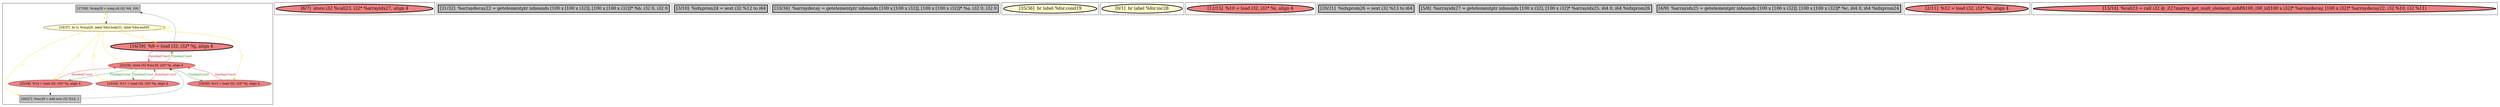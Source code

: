 
digraph G {





subgraph cluster11 {


node1827 [fillcolor=grey,label="[17/38]  %cmp20 = icmp slt i32 %9, 100",shape=rectangle,style=filled ]
node1822 [fillcolor=lightcoral,label="[23/24]  %11 = load i32, i32* %j, align 4",shape=ellipse,style=filled ]
node1826 [fillcolor=grey,label="[26/27]  %inc29 = add nsw i32 %14, 1",shape=rectangle,style=filled ]
node1823 [fillcolor=lightcoral,label="[22/29]  store i32 %inc29, i32* %j, align 4",shape=ellipse,style=filled ]
node1828 [fillcolor=lightcoral,label="[25/28]  %14 = load i32, i32* %j, align 4",shape=ellipse,style=filled ]
node1821 [fillcolor=lightcoral,label="[19/30]  %13 = load i32, i32* %j, align 4",shape=ellipse,style=filled ]
node1824 [penwidth=3.0,fontsize=20,fillcolor=lightcoral,label="[16/39]  %9 = load i32, i32* %j, align 4",shape=ellipse,style=filled ]
node1825 [fillcolor=lemonchiffon,label="[18/37]  br i1 %cmp20, label %for.body21, label %for.end30",shape=ellipse,style=filled ]

node1825->node1826 [style=solid,color=gold,label="C",penwidth=1.0,fontcolor=gold ]
node1825->node1825 [style=solid,color=gold,label="C",penwidth=1.0,fontcolor=gold ]
node1823->node1828 [style=solid,color=forestgreen,label="T|indep|Const",penwidth=1.0,fontcolor=forestgreen ]
node1828->node1823 [style=solid,color=firebrick3,label="A|indep|Const",penwidth=1.0,fontcolor=firebrick3 ]
node1826->node1823 [style=solid,color=black,label="",penwidth=0.5,fontcolor=black ]
node1822->node1823 [style=solid,color=firebrick3,label="A|indep|Const",penwidth=1.0,fontcolor=firebrick3 ]
node1824->node1823 [style=solid,color=firebrick3,label="A|indep|Const",penwidth=1.0,fontcolor=firebrick3 ]
node1828->node1826 [style=solid,color=black,label="",penwidth=0.5,fontcolor=black ]
node1821->node1823 [style=solid,color=firebrick3,label="A|indep|Const",penwidth=1.0,fontcolor=firebrick3 ]
node1825->node1824 [style=solid,color=gold,label="C",penwidth=1.0,fontcolor=gold ]
node1823->node1824 [style=solid,color=forestgreen,label="T|indep|Const",penwidth=1.0,fontcolor=forestgreen ]
node1823->node1822 [style=solid,color=forestgreen,label="T|indep|Const",penwidth=1.0,fontcolor=forestgreen ]
node1824->node1827 [style=solid,color=black,label="",penwidth=0.5,fontcolor=black ]
node1825->node1827 [style=solid,color=gold,label="C",penwidth=1.0,fontcolor=gold ]
node1825->node1821 [style=solid,color=gold,label="C",penwidth=1.0,fontcolor=gold ]
node1825->node1822 [style=solid,color=gold,label="C",penwidth=1.0,fontcolor=gold ]
node1823->node1821 [style=solid,color=forestgreen,label="T|indep|Const",penwidth=1.0,fontcolor=forestgreen ]
node1825->node1823 [style=solid,color=gold,label="C",penwidth=1.0,fontcolor=gold ]
node1827->node1825 [style=solid,color=black,label="",penwidth=0.5,fontcolor=black ]
node1825->node1828 [style=solid,color=gold,label="C",penwidth=1.0,fontcolor=gold ]


}

subgraph cluster10 {


node1820 [penwidth=3.0,fontsize=20,fillcolor=lightcoral,label="[6/7]  store i32 %call23, i32* %arrayidx27, align 4",shape=ellipse,style=filled ]



}

subgraph cluster9 {


node1819 [penwidth=3.0,fontsize=20,fillcolor=grey,label="[31/32]  %arraydecay22 = getelementptr inbounds [100 x [100 x i32]], [100 x [100 x i32]]* %b, i32 0, i32 0",shape=rectangle,style=filled ]



}

subgraph cluster8 {


node1818 [penwidth=3.0,fontsize=20,fillcolor=grey,label="[3/10]  %idxprom24 = sext i32 %12 to i64",shape=rectangle,style=filled ]



}

subgraph cluster7 {


node1817 [penwidth=3.0,fontsize=20,fillcolor=grey,label="[33/34]  %arraydecay = getelementptr inbounds [100 x [100 x i32]], [100 x [100 x i32]]* %a, i32 0, i32 0",shape=rectangle,style=filled ]



}

subgraph cluster6 {


node1816 [penwidth=3.0,fontsize=20,fillcolor=lemonchiffon,label="[35/36]  br label %for.cond19",shape=ellipse,style=filled ]



}

subgraph cluster0 {


node1810 [penwidth=3.0,fontsize=20,fillcolor=lemonchiffon,label="[0/1]  br label %for.inc28",shape=ellipse,style=filled ]



}

subgraph cluster12 {


node1829 [penwidth=3.0,fontsize=20,fillcolor=lightcoral,label="[12/15]  %10 = load i32, i32* %i, align 4",shape=ellipse,style=filled ]



}

subgraph cluster5 {


node1815 [penwidth=3.0,fontsize=20,fillcolor=grey,label="[20/21]  %idxprom26 = sext i32 %13 to i64",shape=rectangle,style=filled ]



}

subgraph cluster1 {


node1811 [penwidth=3.0,fontsize=20,fillcolor=grey,label="[5/8]  %arrayidx27 = getelementptr inbounds [100 x i32], [100 x i32]* %arrayidx25, i64 0, i64 %idxprom26",shape=rectangle,style=filled ]



}

subgraph cluster2 {


node1812 [penwidth=3.0,fontsize=20,fillcolor=grey,label="[4/9]  %arrayidx25 = getelementptr inbounds [100 x [100 x i32]], [100 x [100 x i32]]* %c, i64 0, i64 %idxprom24",shape=rectangle,style=filled ]



}

subgraph cluster3 {


node1813 [penwidth=3.0,fontsize=20,fillcolor=lightcoral,label="[2/11]  %12 = load i32, i32* %i, align 4",shape=ellipse,style=filled ]



}

subgraph cluster4 {


node1814 [penwidth=3.0,fontsize=20,fillcolor=lightcoral,label="[13/14]  %call23 = call i32 @_Z27matrix_get_mult_element_axbPA100_iS0_ii([100 x i32]* %arraydecay, [100 x i32]* %arraydecay22, i32 %10, i32 %11)",shape=ellipse,style=filled ]



}

}
